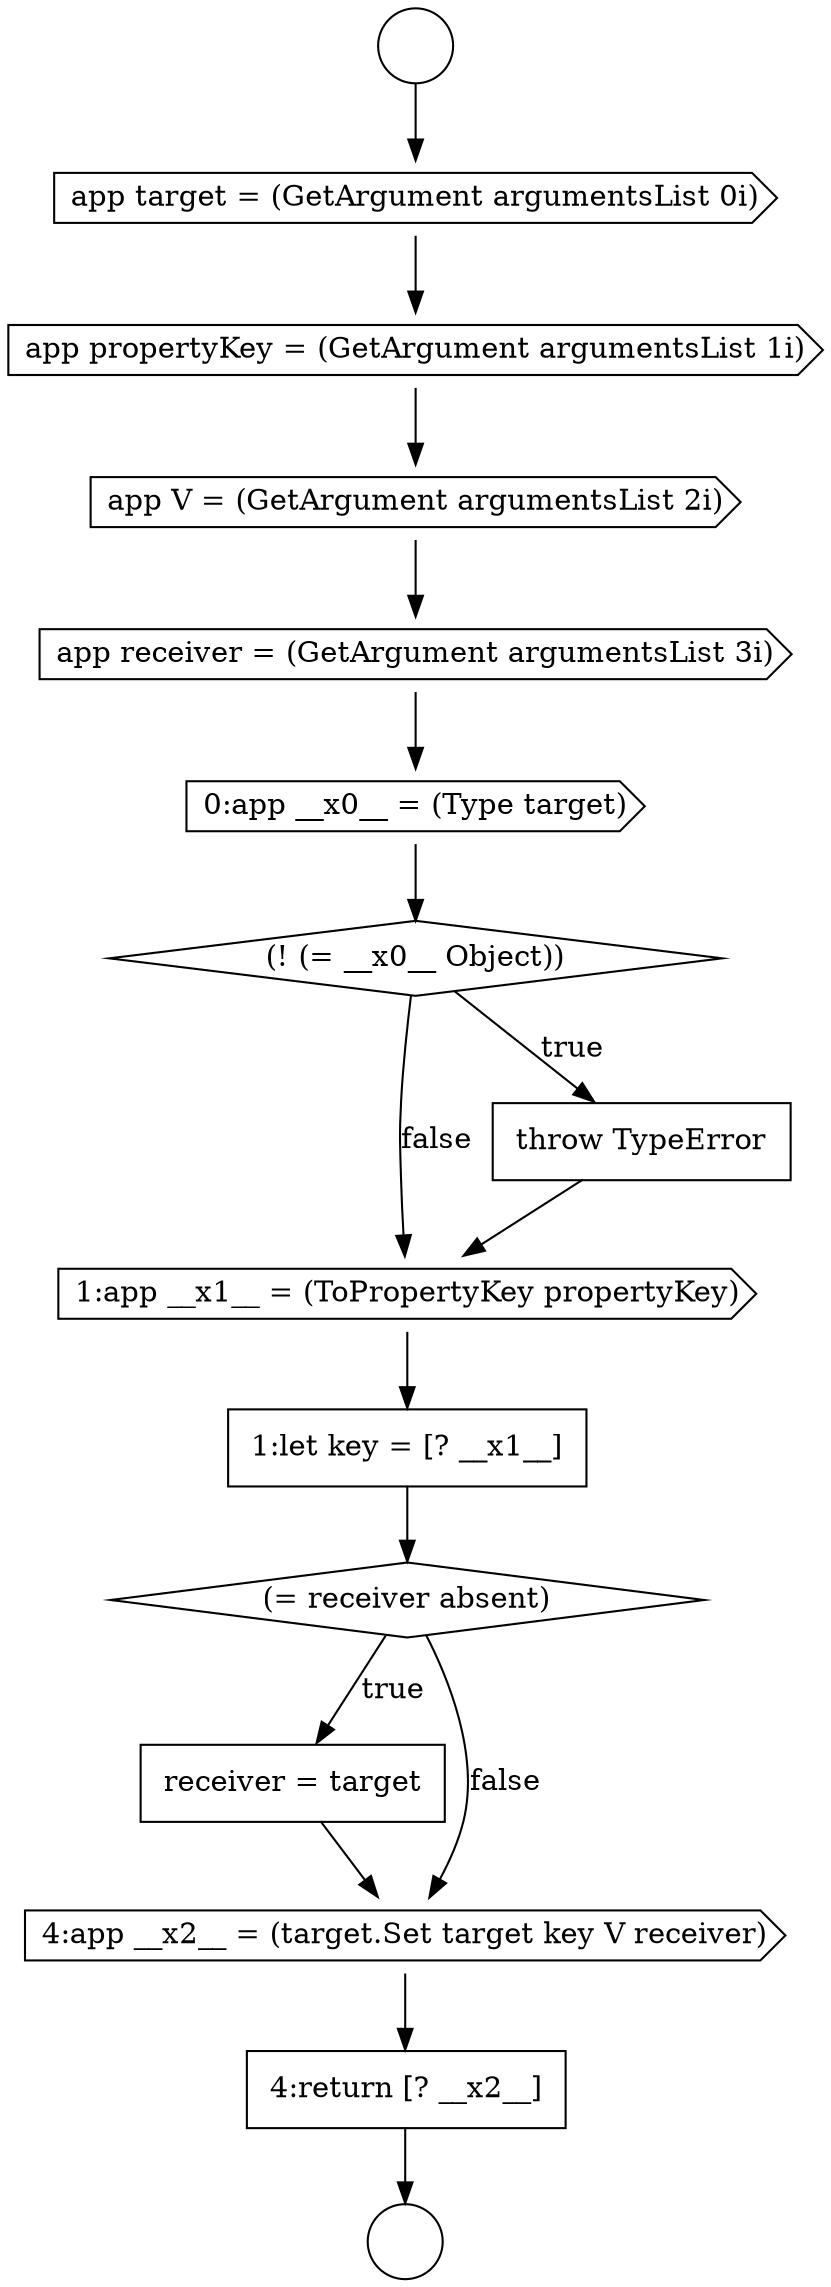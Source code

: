 digraph {
  node18284 [shape=cds, label=<<font color="black">app propertyKey = (GetArgument argumentsList 1i)</font>> color="black" fillcolor="white" style=filled]
  node18292 [shape=diamond, label=<<font color="black">(= receiver absent)</font>> color="black" fillcolor="white" style=filled]
  node18286 [shape=cds, label=<<font color="black">app receiver = (GetArgument argumentsList 3i)</font>> color="black" fillcolor="white" style=filled]
  node18283 [shape=cds, label=<<font color="black">app target = (GetArgument argumentsList 0i)</font>> color="black" fillcolor="white" style=filled]
  node18293 [shape=none, margin=0, label=<<font color="black">
    <table border="0" cellborder="1" cellspacing="0" cellpadding="10">
      <tr><td align="left">receiver = target</td></tr>
    </table>
  </font>> color="black" fillcolor="white" style=filled]
  node18282 [shape=circle label=" " color="black" fillcolor="white" style=filled]
  node18294 [shape=cds, label=<<font color="black">4:app __x2__ = (target.Set target key V receiver)</font>> color="black" fillcolor="white" style=filled]
  node18290 [shape=cds, label=<<font color="black">1:app __x1__ = (ToPropertyKey propertyKey)</font>> color="black" fillcolor="white" style=filled]
  node18295 [shape=none, margin=0, label=<<font color="black">
    <table border="0" cellborder="1" cellspacing="0" cellpadding="10">
      <tr><td align="left">4:return [? __x2__]</td></tr>
    </table>
  </font>> color="black" fillcolor="white" style=filled]
  node18281 [shape=circle label=" " color="black" fillcolor="white" style=filled]
  node18288 [shape=diamond, label=<<font color="black">(! (= __x0__ Object))</font>> color="black" fillcolor="white" style=filled]
  node18291 [shape=none, margin=0, label=<<font color="black">
    <table border="0" cellborder="1" cellspacing="0" cellpadding="10">
      <tr><td align="left">1:let key = [? __x1__]</td></tr>
    </table>
  </font>> color="black" fillcolor="white" style=filled]
  node18285 [shape=cds, label=<<font color="black">app V = (GetArgument argumentsList 2i)</font>> color="black" fillcolor="white" style=filled]
  node18287 [shape=cds, label=<<font color="black">0:app __x0__ = (Type target)</font>> color="black" fillcolor="white" style=filled]
  node18289 [shape=none, margin=0, label=<<font color="black">
    <table border="0" cellborder="1" cellspacing="0" cellpadding="10">
      <tr><td align="left">throw TypeError</td></tr>
    </table>
  </font>> color="black" fillcolor="white" style=filled]
  node18294 -> node18295 [ color="black"]
  node18290 -> node18291 [ color="black"]
  node18283 -> node18284 [ color="black"]
  node18286 -> node18287 [ color="black"]
  node18291 -> node18292 [ color="black"]
  node18285 -> node18286 [ color="black"]
  node18284 -> node18285 [ color="black"]
  node18295 -> node18282 [ color="black"]
  node18281 -> node18283 [ color="black"]
  node18287 -> node18288 [ color="black"]
  node18288 -> node18289 [label=<<font color="black">true</font>> color="black"]
  node18288 -> node18290 [label=<<font color="black">false</font>> color="black"]
  node18292 -> node18293 [label=<<font color="black">true</font>> color="black"]
  node18292 -> node18294 [label=<<font color="black">false</font>> color="black"]
  node18289 -> node18290 [ color="black"]
  node18293 -> node18294 [ color="black"]
}
